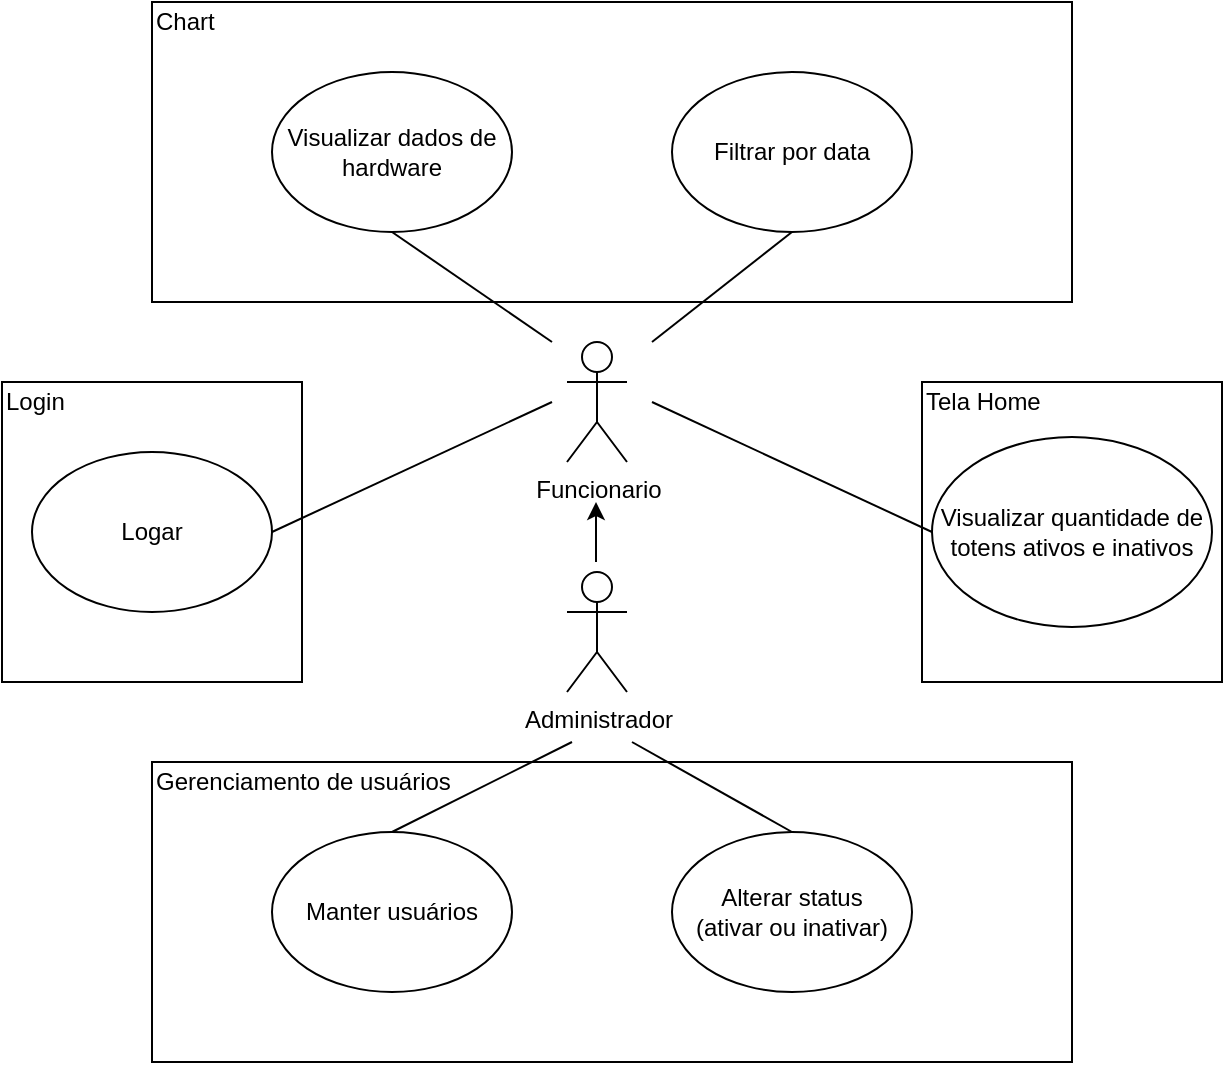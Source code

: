 <mxfile version="12.1.9" pages="1"><diagram id="DT8WMetqZbhwUos2gLVJ" name="Page-1"><mxGraphModel dx="1005" dy="562" grid="1" gridSize="10" guides="1" tooltips="1" connect="1" arrows="1" fold="1" page="1" pageScale="1" pageWidth="827" pageHeight="1169" math="0" shadow="0"><root><mxCell id="0"/><mxCell id="1" parent="0"/><mxCell id="Gv7in4sELq7S_dmI2qkK-16" value="" style="rounded=0;whiteSpace=wrap;html=1;align=center;" vertex="1" parent="1"><mxGeometry x="585" y="230" width="150" height="150" as="geometry"/></mxCell><mxCell id="Gv7in4sELq7S_dmI2qkK-2" value="" style="rounded=0;whiteSpace=wrap;html=1;" vertex="1" parent="1"><mxGeometry x="200" y="40" width="460" height="150" as="geometry"/></mxCell><mxCell id="Gv7in4sELq7S_dmI2qkK-3" value="Tela Home" style="text;html=1;strokeColor=none;fillColor=none;align=left;verticalAlign=middle;whiteSpace=wrap;rounded=0;" vertex="1" parent="1"><mxGeometry x="585" y="230" width="90" height="20" as="geometry"/></mxCell><mxCell id="Gv7in4sELq7S_dmI2qkK-4" value="Visualizar quantidade de totens ativos e inativos" style="ellipse;whiteSpace=wrap;html=1;" vertex="1" parent="1"><mxGeometry x="590" y="257.5" width="140" height="95" as="geometry"/></mxCell><mxCell id="Gv7in4sELq7S_dmI2qkK-5" value="Filtrar por data" style="ellipse;whiteSpace=wrap;html=1;" vertex="1" parent="1"><mxGeometry x="460" y="75" width="120" height="80" as="geometry"/></mxCell><mxCell id="Gv7in4sELq7S_dmI2qkK-6" value="" style="rounded=0;whiteSpace=wrap;html=1;align=left;" vertex="1" parent="1"><mxGeometry x="125" y="230" width="150" height="150" as="geometry"/></mxCell><mxCell id="Gv7in4sELq7S_dmI2qkK-7" value="Login" style="text;html=1;strokeColor=none;fillColor=none;align=left;verticalAlign=middle;whiteSpace=wrap;rounded=0;" vertex="1" parent="1"><mxGeometry x="125" y="230" width="40" height="20" as="geometry"/></mxCell><mxCell id="Gv7in4sELq7S_dmI2qkK-8" value="Logar" style="ellipse;whiteSpace=wrap;html=1;" vertex="1" parent="1"><mxGeometry x="140" y="265" width="120" height="80" as="geometry"/></mxCell><mxCell id="Gv7in4sELq7S_dmI2qkK-9" value="" style="rounded=0;whiteSpace=wrap;html=1;align=left;" vertex="1" parent="1"><mxGeometry x="200" y="420" width="460" height="150" as="geometry"/></mxCell><mxCell id="Gv7in4sELq7S_dmI2qkK-10" value="Gerenciamento de usuários" style="text;html=1;strokeColor=none;fillColor=none;align=left;verticalAlign=middle;whiteSpace=wrap;rounded=0;" vertex="1" parent="1"><mxGeometry x="200" y="420" width="160" height="20" as="geometry"/></mxCell><mxCell id="Gv7in4sELq7S_dmI2qkK-11" value="Manter usuários" style="ellipse;whiteSpace=wrap;html=1;" vertex="1" parent="1"><mxGeometry x="260" y="455" width="120" height="80" as="geometry"/></mxCell><mxCell id="Gv7in4sELq7S_dmI2qkK-12" value="Alterar status&lt;br&gt;(ativar ou inativar)" style="ellipse;whiteSpace=wrap;html=1;align=center;" vertex="1" parent="1"><mxGeometry x="460" y="455" width="120" height="80" as="geometry"/></mxCell><mxCell id="Gv7in4sELq7S_dmI2qkK-17" value="Chart" style="text;html=1;strokeColor=none;fillColor=none;align=left;verticalAlign=middle;whiteSpace=wrap;rounded=0;" vertex="1" parent="1"><mxGeometry x="200" y="40" width="40" height="20" as="geometry"/></mxCell><mxCell id="Gv7in4sELq7S_dmI2qkK-18" value="Visualizar dados de hardware" style="ellipse;whiteSpace=wrap;html=1;align=center;" vertex="1" parent="1"><mxGeometry x="260" y="75" width="120" height="80" as="geometry"/></mxCell><mxCell id="Gv7in4sELq7S_dmI2qkK-19" value="Funcionario" style="shape=umlActor;verticalLabelPosition=bottom;labelBackgroundColor=#ffffff;verticalAlign=top;html=1;outlineConnect=0;align=center;" vertex="1" parent="1"><mxGeometry x="407.5" y="210" width="30" height="60" as="geometry"/></mxCell><mxCell id="Gv7in4sELq7S_dmI2qkK-21" value="" style="endArrow=none;html=1;exitX=1;exitY=0.5;exitDx=0;exitDy=0;" edge="1" parent="1" source="Gv7in4sELq7S_dmI2qkK-8"><mxGeometry width="50" height="50" relative="1" as="geometry"><mxPoint x="130" y="640" as="sourcePoint"/><mxPoint x="400" y="240" as="targetPoint"/></mxGeometry></mxCell><mxCell id="Gv7in4sELq7S_dmI2qkK-22" value="" style="endArrow=none;html=1;exitX=0;exitY=0.5;exitDx=0;exitDy=0;" edge="1" parent="1" source="Gv7in4sELq7S_dmI2qkK-4"><mxGeometry width="50" height="50" relative="1" as="geometry"><mxPoint x="130" y="640" as="sourcePoint"/><mxPoint x="450" y="240" as="targetPoint"/></mxGeometry></mxCell><mxCell id="Gv7in4sELq7S_dmI2qkK-23" value="" style="endArrow=none;html=1;exitX=0.5;exitY=1;exitDx=0;exitDy=0;" edge="1" parent="1" source="Gv7in4sELq7S_dmI2qkK-18"><mxGeometry width="50" height="50" relative="1" as="geometry"><mxPoint x="600.0" y="295.0" as="sourcePoint"/><mxPoint x="400" y="210" as="targetPoint"/></mxGeometry></mxCell><mxCell id="Gv7in4sELq7S_dmI2qkK-24" value="" style="endArrow=none;html=1;exitX=0.5;exitY=1;exitDx=0;exitDy=0;" edge="1" parent="1" source="Gv7in4sELq7S_dmI2qkK-5"><mxGeometry width="50" height="50" relative="1" as="geometry"><mxPoint x="330" y="165.0" as="sourcePoint"/><mxPoint x="450" y="210" as="targetPoint"/></mxGeometry></mxCell><mxCell id="Gv7in4sELq7S_dmI2qkK-25" value="Administrador" style="shape=umlActor;verticalLabelPosition=bottom;labelBackgroundColor=#ffffff;verticalAlign=top;html=1;outlineConnect=0;align=center;" vertex="1" parent="1"><mxGeometry x="407.5" y="325" width="30" height="60" as="geometry"/></mxCell><mxCell id="Gv7in4sELq7S_dmI2qkK-26" value="" style="endArrow=none;html=1;exitX=0.5;exitY=0;exitDx=0;exitDy=0;" edge="1" parent="1" source="Gv7in4sELq7S_dmI2qkK-12"><mxGeometry width="50" height="50" relative="1" as="geometry"><mxPoint x="600.0" y="295.0" as="sourcePoint"/><mxPoint x="440" y="410" as="targetPoint"/></mxGeometry></mxCell><mxCell id="Gv7in4sELq7S_dmI2qkK-27" value="" style="endArrow=none;html=1;exitX=0.5;exitY=0;exitDx=0;exitDy=0;" edge="1" parent="1" source="Gv7in4sELq7S_dmI2qkK-11"><mxGeometry width="50" height="50" relative="1" as="geometry"><mxPoint x="530" y="465" as="sourcePoint"/><mxPoint x="410" y="410" as="targetPoint"/></mxGeometry></mxCell><mxCell id="Gv7in4sELq7S_dmI2qkK-28" value="" style="endArrow=classic;html=1;" edge="1" parent="1"><mxGeometry width="50" height="50" relative="1" as="geometry"><mxPoint x="422" y="320" as="sourcePoint"/><mxPoint x="422" y="290" as="targetPoint"/></mxGeometry></mxCell></root></mxGraphModel></diagram></mxfile>